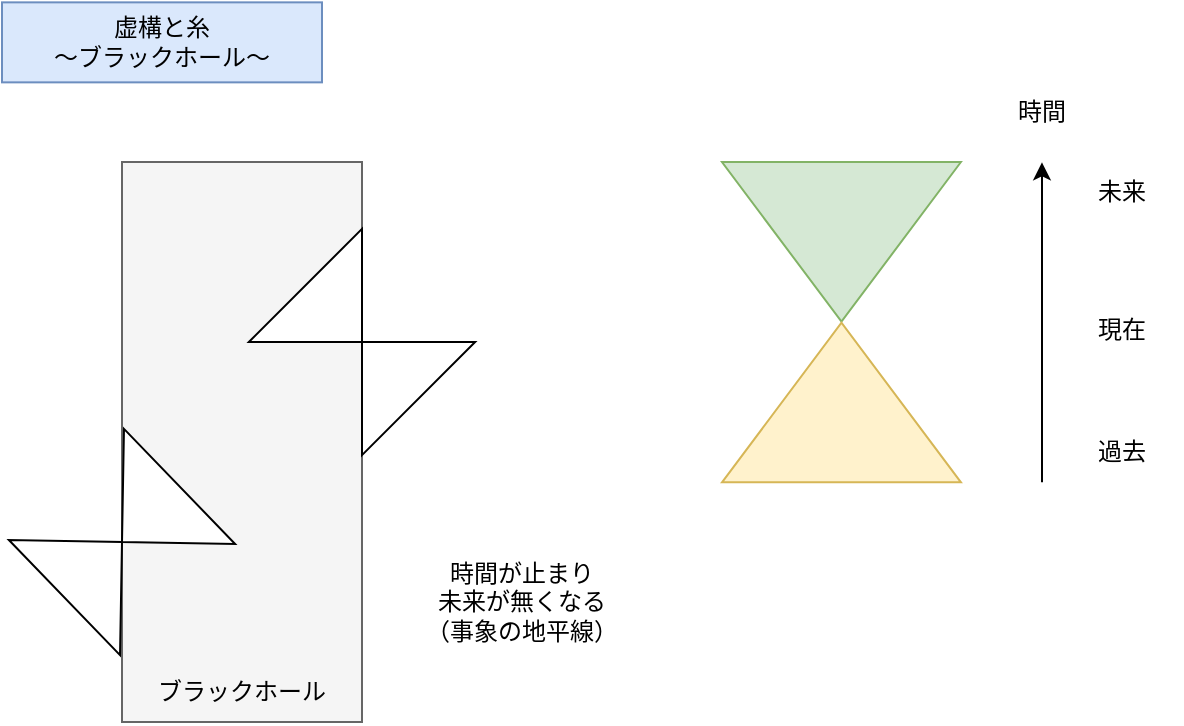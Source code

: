 <mxfile>
    <diagram name="ページ1" id="cP9uIEpzttqN5rxpSAbw">
        <mxGraphModel dx="844" dy="648" grid="1" gridSize="10" guides="1" tooltips="1" connect="1" arrows="1" fold="1" page="1" pageScale="1" pageWidth="1654" pageHeight="1169" math="0" shadow="0">
            <root>
                <mxCell id="0"/>
                <mxCell id="1" parent="0"/>
                <mxCell id="2H462rarafApNkUSx5-_-1" value="虚構と糸&lt;div&gt;～ブラックホール～&lt;/div&gt;" style="text;html=1;align=center;verticalAlign=middle;whiteSpace=wrap;rounded=0;fillColor=#dae8fc;strokeColor=#6c8ebf;" parent="1" vertex="1">
                    <mxGeometry x="120" y="80.18" width="160" height="40" as="geometry"/>
                </mxCell>
                <mxCell id="30" value="" style="rounded=0;whiteSpace=wrap;html=1;fillColor=#f5f5f5;fontColor=#333333;strokeColor=#666666;" vertex="1" parent="1">
                    <mxGeometry x="180" y="160" width="120" height="280" as="geometry"/>
                </mxCell>
                <mxCell id="34" value="" style="shape=collate;whiteSpace=wrap;html=1;rotation=-45;" vertex="1" parent="1">
                    <mxGeometry x="260" y="210" width="80" height="80" as="geometry"/>
                </mxCell>
                <mxCell id="35" value="" style="shape=collate;whiteSpace=wrap;html=1;rotation=46;" vertex="1" parent="1">
                    <mxGeometry x="140" y="310" width="80" height="80" as="geometry"/>
                </mxCell>
                <mxCell id="37" value="時間が止まり&lt;div&gt;未来が無くなる&lt;/div&gt;&lt;div&gt;（事象の地平線）&lt;/div&gt;" style="text;html=1;align=center;verticalAlign=middle;whiteSpace=wrap;rounded=0;" vertex="1" parent="1">
                    <mxGeometry x="320" y="350" width="120" height="60" as="geometry"/>
                </mxCell>
                <mxCell id="38" value="" style="group" vertex="1" connectable="0" parent="1">
                    <mxGeometry x="480" y="160" width="119.47" height="160.18" as="geometry"/>
                </mxCell>
                <mxCell id="39" value="" style="triangle;whiteSpace=wrap;html=1;rotation=90;fillColor=#d5e8d4;strokeColor=#82b366;" vertex="1" parent="38">
                    <mxGeometry x="19.82" y="-19.82" width="79.83" height="119.47" as="geometry"/>
                </mxCell>
                <mxCell id="40" value="" style="triangle;whiteSpace=wrap;html=1;rotation=-90;fillColor=#fff2cc;strokeColor=#d6b656;" vertex="1" parent="38">
                    <mxGeometry x="19.82" y="60.53" width="79.83" height="119.47" as="geometry"/>
                </mxCell>
                <mxCell id="41" value="ブラックホール" style="text;html=1;align=center;verticalAlign=middle;whiteSpace=wrap;rounded=0;" vertex="1" parent="1">
                    <mxGeometry x="190" y="410" width="100" height="30" as="geometry"/>
                </mxCell>
                <mxCell id="42" value="" style="endArrow=classic;html=1;" edge="1" parent="1">
                    <mxGeometry width="50" height="50" relative="1" as="geometry">
                        <mxPoint x="640" y="320.18" as="sourcePoint"/>
                        <mxPoint x="640" y="160.18" as="targetPoint"/>
                    </mxGeometry>
                </mxCell>
                <mxCell id="43" value="時間" style="text;html=1;align=center;verticalAlign=middle;whiteSpace=wrap;rounded=0;" vertex="1" parent="1">
                    <mxGeometry x="610" y="120.18" width="60" height="30" as="geometry"/>
                </mxCell>
                <mxCell id="44" value="現在" style="text;html=1;align=center;verticalAlign=middle;whiteSpace=wrap;rounded=0;" vertex="1" parent="1">
                    <mxGeometry x="650" y="229.12" width="60" height="30" as="geometry"/>
                </mxCell>
                <mxCell id="45" value="過去" style="text;html=1;align=center;verticalAlign=middle;whiteSpace=wrap;rounded=0;" vertex="1" parent="1">
                    <mxGeometry x="650" y="290" width="60" height="30" as="geometry"/>
                </mxCell>
                <mxCell id="46" value="未来" style="text;html=1;align=center;verticalAlign=middle;whiteSpace=wrap;rounded=0;" vertex="1" parent="1">
                    <mxGeometry x="650" y="160" width="60" height="30" as="geometry"/>
                </mxCell>
            </root>
        </mxGraphModel>
    </diagram>
</mxfile>